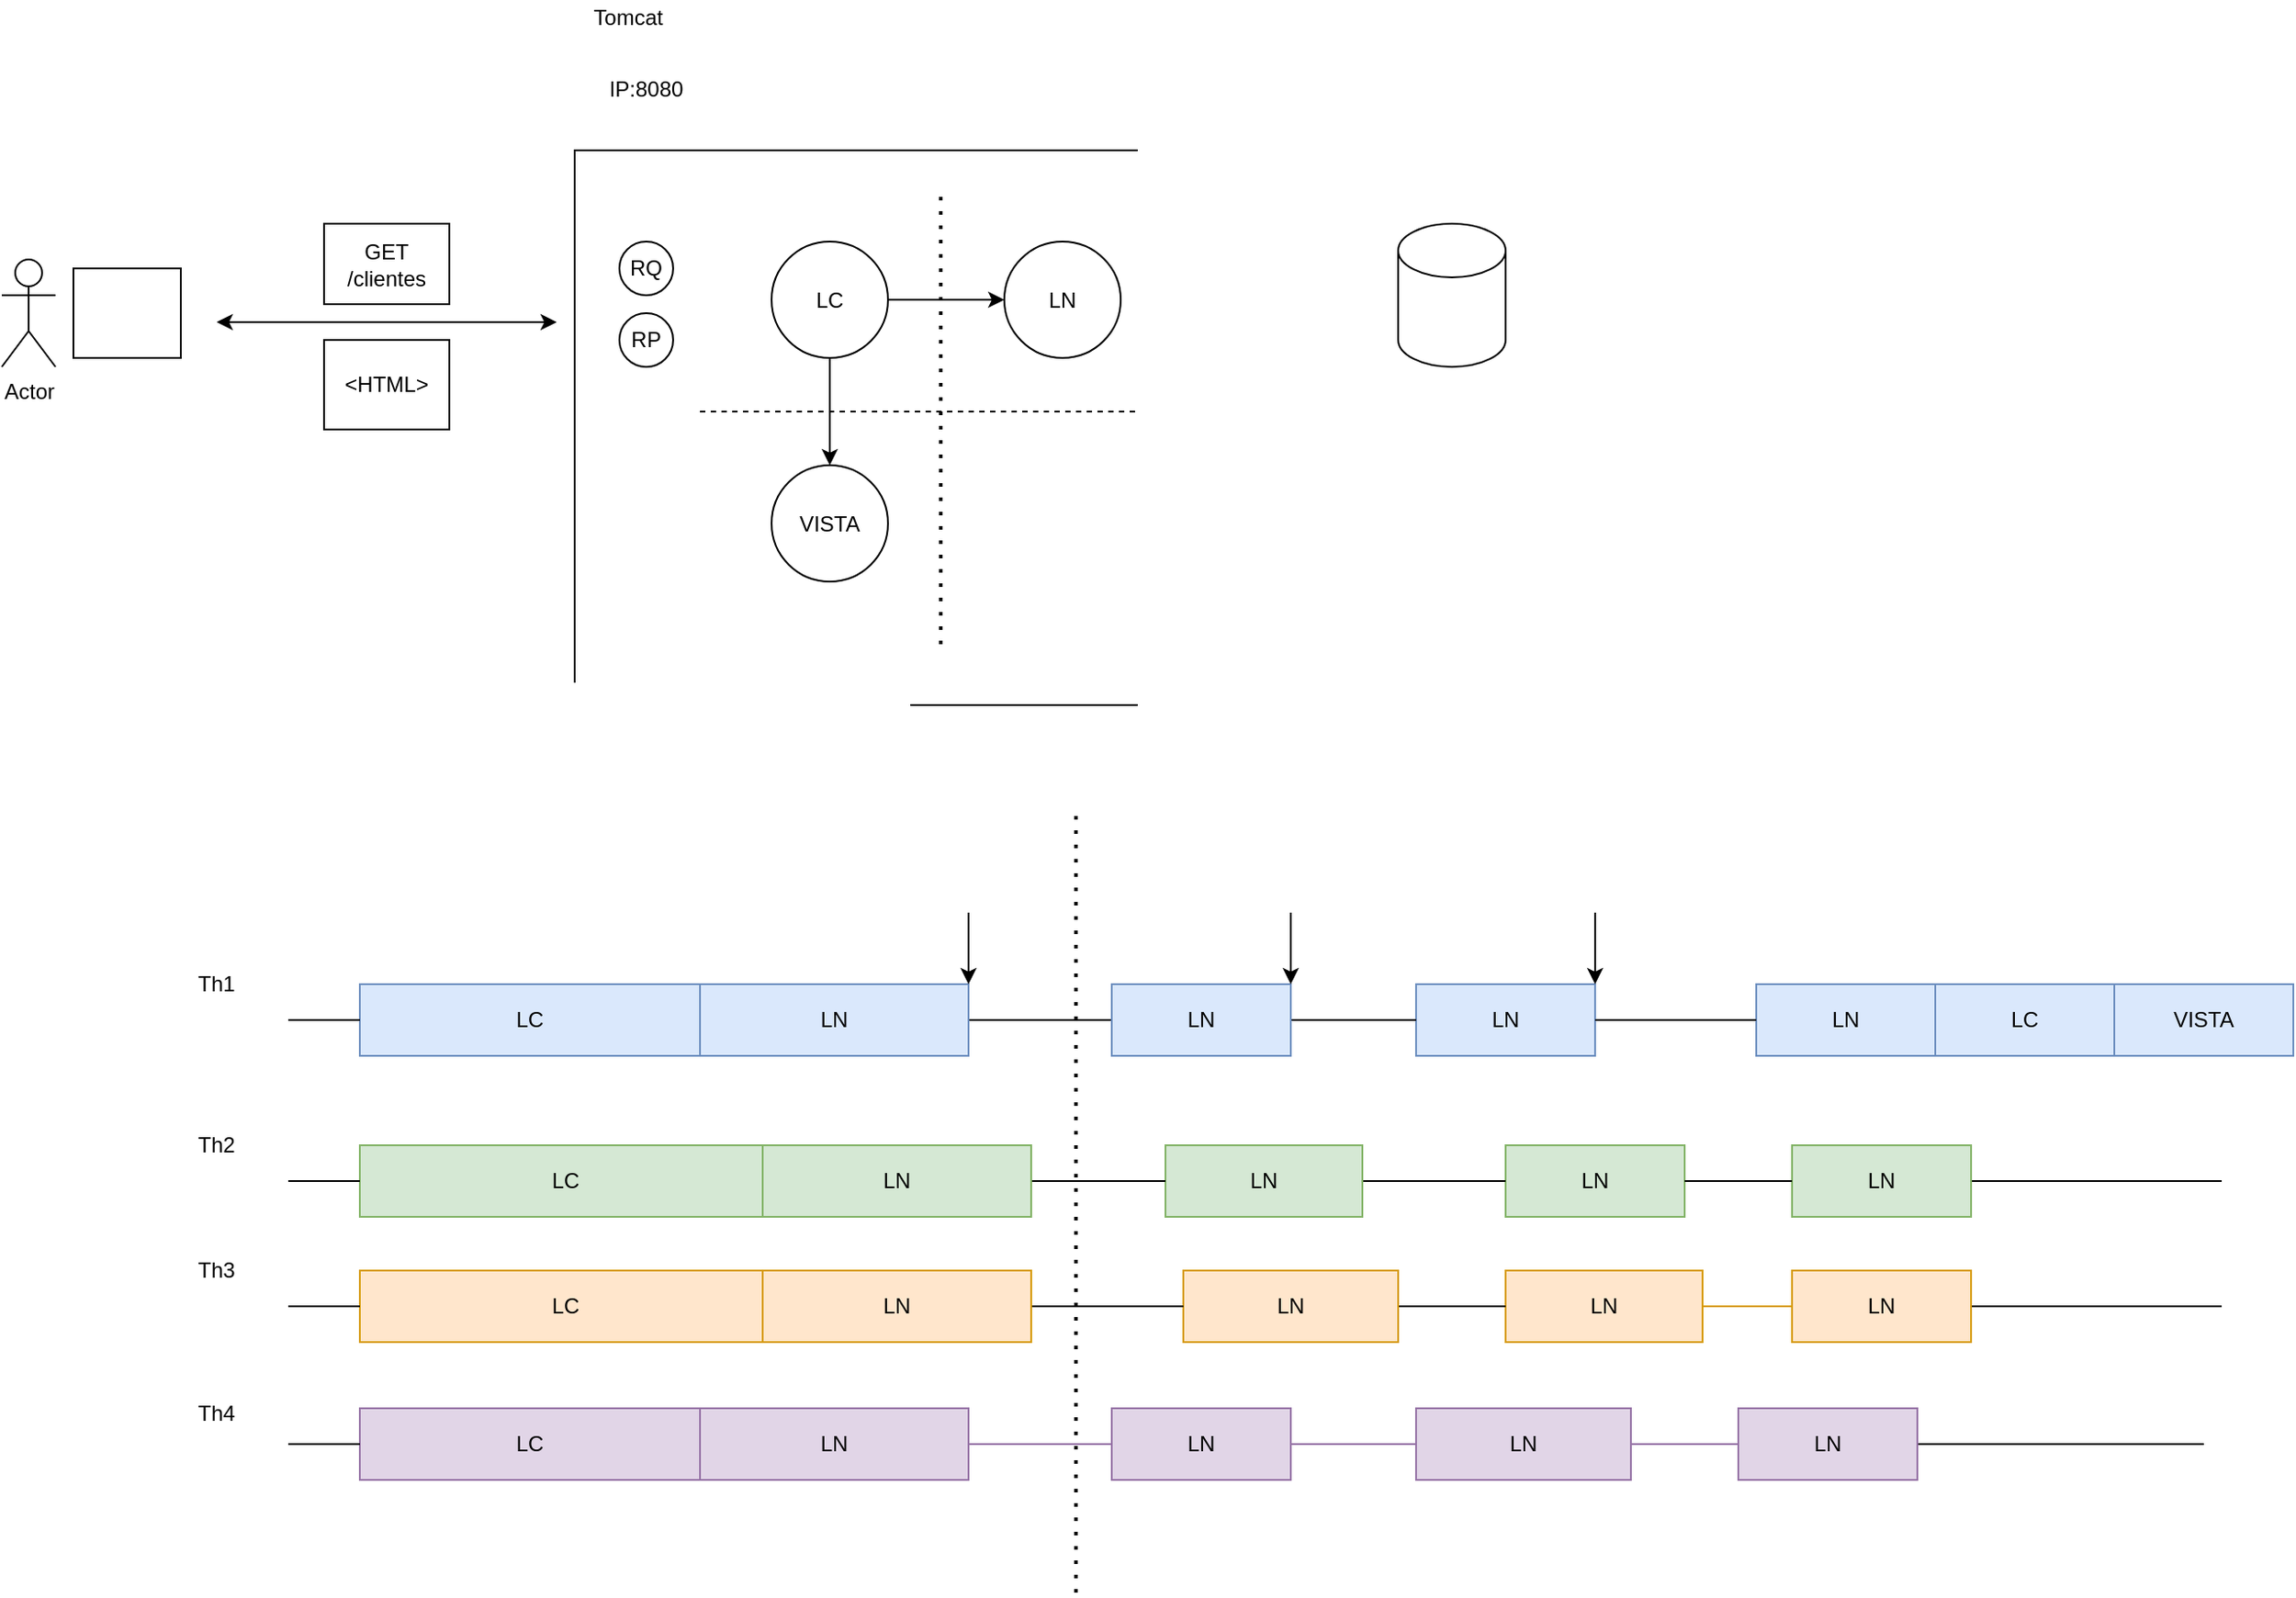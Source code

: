 <mxfile version="14.5.1" type="device" pages="3"><diagram id="G5EoYcF_jmiyh5G8ry5N" name="Página-1"><mxGraphModel dx="1024" dy="592" grid="1" gridSize="10" guides="1" tooltips="1" connect="1" arrows="1" fold="1" page="1" pageScale="1" pageWidth="1169" pageHeight="827" math="0" shadow="0"><root><mxCell id="0"/><mxCell id="1" parent="0"/><mxCell id="QBe7rQW6gYO9E5HTfxjY-1" value="" style="rounded=0;whiteSpace=wrap;html=1;fillColor=none;" vertex="1" parent="1"><mxGeometry x="330" y="104" width="410" height="310" as="geometry"/></mxCell><mxCell id="QBe7rQW6gYO9E5HTfxjY-2" value="" style="rounded=0;whiteSpace=wrap;html=1;fillColor=none;" vertex="1" parent="1"><mxGeometry x="50" y="170" width="60" height="50" as="geometry"/></mxCell><mxCell id="QBe7rQW6gYO9E5HTfxjY-3" style="edgeStyle=orthogonalEdgeStyle;rounded=0;orthogonalLoop=1;jettySize=auto;html=1;entryX=0;entryY=0.5;entryDx=0;entryDy=0;" edge="1" parent="1" source="QBe7rQW6gYO9E5HTfxjY-5" target="QBe7rQW6gYO9E5HTfxjY-14"><mxGeometry relative="1" as="geometry"/></mxCell><mxCell id="QBe7rQW6gYO9E5HTfxjY-4" style="edgeStyle=orthogonalEdgeStyle;rounded=0;orthogonalLoop=1;jettySize=auto;html=1;" edge="1" parent="1" source="QBe7rQW6gYO9E5HTfxjY-5" target="QBe7rQW6gYO9E5HTfxjY-15"><mxGeometry relative="1" as="geometry"/></mxCell><mxCell id="QBe7rQW6gYO9E5HTfxjY-5" value="LC" style="ellipse;whiteSpace=wrap;html=1;aspect=fixed;fillColor=none;" vertex="1" parent="1"><mxGeometry x="440" y="155" width="65" height="65" as="geometry"/></mxCell><mxCell id="QBe7rQW6gYO9E5HTfxjY-6" value="Tomcat" style="text;html=1;strokeColor=none;fillColor=none;align=center;verticalAlign=middle;whiteSpace=wrap;rounded=0;" vertex="1" parent="1"><mxGeometry x="340" y="20" width="40" height="20" as="geometry"/></mxCell><mxCell id="QBe7rQW6gYO9E5HTfxjY-7" value="IP:8080" style="text;html=1;strokeColor=none;fillColor=none;align=center;verticalAlign=middle;whiteSpace=wrap;rounded=0;" vertex="1" parent="1"><mxGeometry x="350" y="60" width="40" height="20" as="geometry"/></mxCell><mxCell id="QBe7rQW6gYO9E5HTfxjY-8" value="Actor" style="shape=umlActor;verticalLabelPosition=bottom;verticalAlign=top;html=1;outlineConnect=0;fillColor=none;" vertex="1" parent="1"><mxGeometry x="10" y="165" width="30" height="60" as="geometry"/></mxCell><mxCell id="QBe7rQW6gYO9E5HTfxjY-9" value="" style="endArrow=classic;startArrow=classic;html=1;" edge="1" parent="1"><mxGeometry width="50" height="50" relative="1" as="geometry"><mxPoint x="130" y="200" as="sourcePoint"/><mxPoint x="320" y="200" as="targetPoint"/></mxGeometry></mxCell><mxCell id="QBe7rQW6gYO9E5HTfxjY-10" value="GET /clientes" style="rounded=0;whiteSpace=wrap;html=1;fillColor=none;" vertex="1" parent="1"><mxGeometry x="190" y="145" width="70" height="45" as="geometry"/></mxCell><mxCell id="QBe7rQW6gYO9E5HTfxjY-11" value="&amp;lt;HTML&amp;gt;" style="rounded=0;whiteSpace=wrap;html=1;fillColor=none;" vertex="1" parent="1"><mxGeometry x="190" y="210" width="70" height="50" as="geometry"/></mxCell><mxCell id="QBe7rQW6gYO9E5HTfxjY-12" value="RQ" style="ellipse;whiteSpace=wrap;html=1;aspect=fixed;fillColor=none;" vertex="1" parent="1"><mxGeometry x="355" y="155" width="30" height="30" as="geometry"/></mxCell><mxCell id="QBe7rQW6gYO9E5HTfxjY-13" value="RP" style="ellipse;whiteSpace=wrap;html=1;aspect=fixed;fillColor=none;" vertex="1" parent="1"><mxGeometry x="355" y="195" width="30" height="30" as="geometry"/></mxCell><mxCell id="QBe7rQW6gYO9E5HTfxjY-14" value="LN" style="ellipse;whiteSpace=wrap;html=1;aspect=fixed;fillColor=none;" vertex="1" parent="1"><mxGeometry x="570" y="155" width="65" height="65" as="geometry"/></mxCell><mxCell id="QBe7rQW6gYO9E5HTfxjY-15" value="VISTA" style="ellipse;whiteSpace=wrap;html=1;aspect=fixed;fillColor=none;" vertex="1" parent="1"><mxGeometry x="440" y="280" width="65" height="65" as="geometry"/></mxCell><mxCell id="QBe7rQW6gYO9E5HTfxjY-16" value="" style="endArrow=none;dashed=1;html=1;" edge="1" parent="1"><mxGeometry width="50" height="50" relative="1" as="geometry"><mxPoint x="400" y="250" as="sourcePoint"/><mxPoint x="650" y="250" as="targetPoint"/></mxGeometry></mxCell><mxCell id="QBe7rQW6gYO9E5HTfxjY-17" value="" style="endArrow=none;dashed=1;html=1;dashPattern=1 3;strokeWidth=2;" edge="1" parent="1"><mxGeometry width="50" height="50" relative="1" as="geometry"><mxPoint x="534.5" y="380" as="sourcePoint"/><mxPoint x="534.5" y="130" as="targetPoint"/></mxGeometry></mxCell><mxCell id="QBe7rQW6gYO9E5HTfxjY-18" value="" style="shape=cylinder3;whiteSpace=wrap;html=1;boundedLbl=1;backgroundOutline=1;size=15;fillColor=none;" vertex="1" parent="1"><mxGeometry x="790" y="145" width="60" height="80" as="geometry"/></mxCell><mxCell id="QBe7rQW6gYO9E5HTfxjY-19" value="" style="endArrow=none;html=1;" edge="1" parent="1" source="QBe7rQW6gYO9E5HTfxjY-64"><mxGeometry width="50" height="50" relative="1" as="geometry"><mxPoint x="170" y="590" as="sourcePoint"/><mxPoint x="1250" y="590" as="targetPoint"/></mxGeometry></mxCell><mxCell id="QBe7rQW6gYO9E5HTfxjY-20" value="LC" style="rounded=0;whiteSpace=wrap;html=1;fillColor=#dae8fc;strokeColor=#6c8ebf;" vertex="1" parent="1"><mxGeometry x="210" y="570" width="190" height="40" as="geometry"/></mxCell><mxCell id="QBe7rQW6gYO9E5HTfxjY-21" value="" style="endArrow=none;html=1;" edge="1" parent="1" target="QBe7rQW6gYO9E5HTfxjY-20"><mxGeometry width="50" height="50" relative="1" as="geometry"><mxPoint x="170" y="590" as="sourcePoint"/><mxPoint x="980" y="590" as="targetPoint"/></mxGeometry></mxCell><mxCell id="QBe7rQW6gYO9E5HTfxjY-22" value="Th1" style="text;html=1;strokeColor=none;fillColor=none;align=center;verticalAlign=middle;whiteSpace=wrap;rounded=0;" vertex="1" parent="1"><mxGeometry x="110" y="560" width="40" height="20" as="geometry"/></mxCell><mxCell id="QBe7rQW6gYO9E5HTfxjY-23" value="LN&lt;span style=&quot;color: rgba(0 , 0 , 0 , 0) ; font-family: monospace ; font-size: 0px&quot;&gt;%3CmxGraphModel%3E%3Croot%3E%3CmxCell%20id%3D%220%22%2F%3E%3CmxCell%20id%3D%221%22%20parent%3D%220%22%2F%3E%3CmxCell%20id%3D%222%22%20value%3D%22LC%22%20style%3D%22ellipse%3BwhiteSpace%3Dwrap%3Bhtml%3D1%3Baspect%3Dfixed%3BfillColor%3Dnone%3B%22%20vertex%3D%221%22%20parent%3D%221%22%3E%3CmxGeometry%20x%3D%22440%22%20y%3D%22155%22%20width%3D%2265%22%20height%3D%2265%22%20as%3D%22geometry%22%2F%3E%3C%2FmxCell%3E%3C%2Froot%3E%3C%2FmxGraphModel%3E&lt;/span&gt;" style="rounded=0;whiteSpace=wrap;html=1;fillColor=#dae8fc;strokeColor=#6c8ebf;" vertex="1" parent="1"><mxGeometry x="800" y="570" width="100" height="40" as="geometry"/></mxCell><mxCell id="QBe7rQW6gYO9E5HTfxjY-24" value="" style="endArrow=none;html=1;" edge="1" parent="1" source="QBe7rQW6gYO9E5HTfxjY-20" target="QBe7rQW6gYO9E5HTfxjY-23"><mxGeometry width="50" height="50" relative="1" as="geometry"><mxPoint x="400" y="590" as="sourcePoint"/><mxPoint x="1120" y="590" as="targetPoint"/></mxGeometry></mxCell><mxCell id="QBe7rQW6gYO9E5HTfxjY-25" value="LN&lt;span style=&quot;color: rgba(0 , 0 , 0 , 0) ; font-family: monospace ; font-size: 0px&quot;&gt;%3CmxGraphModel%3E%3Croot%3E%3CmxCell%20id%3D%220%22%2F%3E%3CmxCell%20id%3D%221%22%20parent%3D%220%22%2F%3E%3CmxCell%20id%3D%222%22%20value%3D%22LC%22%20style%3D%22ellipse%3BwhiteSpace%3Dwrap%3Bhtml%3D1%3Baspect%3Dfixed%3BfillColor%3Dnone%3B%22%20vertex%3D%221%22%20parent%3D%221%22%3E%3CmxGeometry%20x%3D%22440%22%20y%3D%22155%22%20width%3D%2265%22%20height%3D%2265%22%20as%3D%22geometry%22%2F%3E%3C%2FmxCell%3E%3C%2Froot%3E%3C%2FmxGraphModel%3E&lt;/span&gt;" style="rounded=0;whiteSpace=wrap;html=1;fillColor=#dae8fc;strokeColor=#6c8ebf;" vertex="1" parent="1"><mxGeometry x="630" y="570" width="100" height="40" as="geometry"/></mxCell><mxCell id="QBe7rQW6gYO9E5HTfxjY-26" value="LN&lt;span style=&quot;color: rgba(0 , 0 , 0 , 0) ; font-family: monospace ; font-size: 0px&quot;&gt;%3CmxGraphModel%3E%3Croot%3E%3CmxCell%20id%3D%220%22%2F%3E%3CmxCell%20id%3D%221%22%20parent%3D%220%22%2F%3E%3CmxCell%20id%3D%222%22%20value%3D%22LC%22%20style%3D%22ellipse%3BwhiteSpace%3Dwrap%3Bhtml%3D1%3Baspect%3Dfixed%3BfillColor%3Dnone%3B%22%20vertex%3D%221%22%20parent%3D%221%22%3E%3CmxGeometry%20x%3D%22440%22%20y%3D%22155%22%20width%3D%2265%22%20height%3D%2265%22%20as%3D%22geometry%22%2F%3E%3C%2FmxCell%3E%3C%2Froot%3E%3C%2FmxGraphModel%3E&lt;/span&gt;" style="rounded=0;whiteSpace=wrap;html=1;fillColor=#dae8fc;strokeColor=#6c8ebf;" vertex="1" parent="1"><mxGeometry x="990" y="570" width="100" height="40" as="geometry"/></mxCell><mxCell id="QBe7rQW6gYO9E5HTfxjY-27" value="" style="endArrow=none;html=1;" edge="1" parent="1" source="QBe7rQW6gYO9E5HTfxjY-23" target="QBe7rQW6gYO9E5HTfxjY-26"><mxGeometry width="50" height="50" relative="1" as="geometry"><mxPoint x="900" y="590" as="sourcePoint"/><mxPoint x="1120" y="590" as="targetPoint"/></mxGeometry></mxCell><mxCell id="QBe7rQW6gYO9E5HTfxjY-28" value="LN" style="rounded=0;whiteSpace=wrap;html=1;fillColor=#dae8fc;strokeColor=#6c8ebf;" vertex="1" parent="1"><mxGeometry x="400" y="570" width="150" height="40" as="geometry"/></mxCell><mxCell id="QBe7rQW6gYO9E5HTfxjY-29" value="" style="endArrow=none;html=1;" edge="1" parent="1" source="QBe7rQW6gYO9E5HTfxjY-35"><mxGeometry width="50" height="50" relative="1" as="geometry"><mxPoint x="170" y="680" as="sourcePoint"/><mxPoint x="1250" y="680" as="targetPoint"/></mxGeometry></mxCell><mxCell id="QBe7rQW6gYO9E5HTfxjY-30" value="LC" style="rounded=0;whiteSpace=wrap;html=1;fillColor=#d5e8d4;strokeColor=#82b366;" vertex="1" parent="1"><mxGeometry x="210" y="660" width="230" height="40" as="geometry"/></mxCell><mxCell id="QBe7rQW6gYO9E5HTfxjY-31" value="" style="endArrow=none;html=1;" edge="1" parent="1" target="QBe7rQW6gYO9E5HTfxjY-30"><mxGeometry width="50" height="50" relative="1" as="geometry"><mxPoint x="170" y="680" as="sourcePoint"/><mxPoint x="980" y="680" as="targetPoint"/></mxGeometry></mxCell><mxCell id="QBe7rQW6gYO9E5HTfxjY-32" value="Th2" style="text;html=1;strokeColor=none;fillColor=none;align=center;verticalAlign=middle;whiteSpace=wrap;rounded=0;" vertex="1" parent="1"><mxGeometry x="110" y="650" width="40" height="20" as="geometry"/></mxCell><mxCell id="QBe7rQW6gYO9E5HTfxjY-33" value="LN&lt;span style=&quot;color: rgba(0 , 0 , 0 , 0) ; font-family: monospace ; font-size: 0px&quot;&gt;%3CmxGraphModel%3E%3Croot%3E%3CmxCell%20id%3D%220%22%2F%3E%3CmxCell%20id%3D%221%22%20parent%3D%220%22%2F%3E%3CmxCell%20id%3D%222%22%20value%3D%22LC%22%20style%3D%22ellipse%3BwhiteSpace%3Dwrap%3Bhtml%3D1%3Baspect%3Dfixed%3BfillColor%3Dnone%3B%22%20vertex%3D%221%22%20parent%3D%221%22%3E%3CmxGeometry%20x%3D%22440%22%20y%3D%22155%22%20width%3D%2265%22%20height%3D%2265%22%20as%3D%22geometry%22%2F%3E%3C%2FmxCell%3E%3C%2Froot%3E%3C%2FmxGraphModel%3E&lt;/span&gt;" style="rounded=0;whiteSpace=wrap;html=1;fillColor=#d5e8d4;strokeColor=#82b366;" vertex="1" parent="1"><mxGeometry x="850" y="660" width="100" height="40" as="geometry"/></mxCell><mxCell id="QBe7rQW6gYO9E5HTfxjY-34" value="" style="endArrow=none;html=1;" edge="1" parent="1" source="QBe7rQW6gYO9E5HTfxjY-37" target="QBe7rQW6gYO9E5HTfxjY-33"><mxGeometry width="50" height="50" relative="1" as="geometry"><mxPoint x="400" y="680" as="sourcePoint"/><mxPoint x="1120" y="680" as="targetPoint"/></mxGeometry></mxCell><mxCell id="QBe7rQW6gYO9E5HTfxjY-35" value="LN&lt;span style=&quot;color: rgba(0 , 0 , 0 , 0) ; font-family: monospace ; font-size: 0px&quot;&gt;%3CmxGraphModel%3E%3Croot%3E%3CmxCell%20id%3D%220%22%2F%3E%3CmxCell%20id%3D%221%22%20parent%3D%220%22%2F%3E%3CmxCell%20id%3D%222%22%20value%3D%22LC%22%20style%3D%22ellipse%3BwhiteSpace%3Dwrap%3Bhtml%3D1%3Baspect%3Dfixed%3BfillColor%3Dnone%3B%22%20vertex%3D%221%22%20parent%3D%221%22%3E%3CmxGeometry%20x%3D%22440%22%20y%3D%22155%22%20width%3D%2265%22%20height%3D%2265%22%20as%3D%22geometry%22%2F%3E%3C%2FmxCell%3E%3C%2Froot%3E%3C%2FmxGraphModel%3E&lt;/span&gt;" style="rounded=0;whiteSpace=wrap;html=1;fillColor=#d5e8d4;strokeColor=#82b366;" vertex="1" parent="1"><mxGeometry x="1010" y="660" width="100" height="40" as="geometry"/></mxCell><mxCell id="QBe7rQW6gYO9E5HTfxjY-36" value="" style="endArrow=none;html=1;" edge="1" parent="1" source="QBe7rQW6gYO9E5HTfxjY-33" target="QBe7rQW6gYO9E5HTfxjY-35"><mxGeometry width="50" height="50" relative="1" as="geometry"><mxPoint x="900" y="680" as="sourcePoint"/><mxPoint x="1120" y="680" as="targetPoint"/></mxGeometry></mxCell><mxCell id="QBe7rQW6gYO9E5HTfxjY-37" value="LN&lt;span style=&quot;color: rgba(0 , 0 , 0 , 0) ; font-family: monospace ; font-size: 0px&quot;&gt;%3CmxGraphModel%3E%3Croot%3E%3CmxCell%20id%3D%220%22%2F%3E%3CmxCell%20id%3D%221%22%20parent%3D%220%22%2F%3E%3CmxCell%20id%3D%222%22%20value%3D%22LC%22%20style%3D%22ellipse%3BwhiteSpace%3Dwrap%3Bhtml%3D1%3Baspect%3Dfixed%3BfillColor%3Dnone%3B%22%20vertex%3D%221%22%20parent%3D%221%22%3E%3CmxGeometry%20x%3D%22440%22%20y%3D%22155%22%20width%3D%2265%22%20height%3D%2265%22%20as%3D%22geometry%22%2F%3E%3C%2FmxCell%3E%3C%2Froot%3E%3C%2FmxGraphModel%3E&lt;/span&gt;" style="rounded=0;whiteSpace=wrap;html=1;fillColor=#d5e8d4;strokeColor=#82b366;" vertex="1" parent="1"><mxGeometry x="660" y="660" width="110" height="40" as="geometry"/></mxCell><mxCell id="QBe7rQW6gYO9E5HTfxjY-38" value="" style="endArrow=none;html=1;" edge="1" parent="1" source="QBe7rQW6gYO9E5HTfxjY-30" target="QBe7rQW6gYO9E5HTfxjY-37"><mxGeometry width="50" height="50" relative="1" as="geometry"><mxPoint x="400" y="680" as="sourcePoint"/><mxPoint x="800" y="680" as="targetPoint"/></mxGeometry></mxCell><mxCell id="QBe7rQW6gYO9E5HTfxjY-39" value="LN" style="rounded=0;whiteSpace=wrap;html=1;fillColor=#d5e8d4;strokeColor=#82b366;" vertex="1" parent="1"><mxGeometry x="435" y="660" width="150" height="40" as="geometry"/></mxCell><mxCell id="QBe7rQW6gYO9E5HTfxjY-40" value="" style="endArrow=none;html=1;" edge="1" parent="1" source="QBe7rQW6gYO9E5HTfxjY-46"><mxGeometry width="50" height="50" relative="1" as="geometry"><mxPoint x="170" y="750" as="sourcePoint"/><mxPoint x="1250" y="750" as="targetPoint"/></mxGeometry></mxCell><mxCell id="QBe7rQW6gYO9E5HTfxjY-41" value="LC" style="rounded=0;whiteSpace=wrap;html=1;fillColor=#ffe6cc;strokeColor=#d79b00;" vertex="1" parent="1"><mxGeometry x="210" y="730" width="230" height="40" as="geometry"/></mxCell><mxCell id="QBe7rQW6gYO9E5HTfxjY-42" value="" style="endArrow=none;html=1;" edge="1" parent="1" target="QBe7rQW6gYO9E5HTfxjY-41"><mxGeometry width="50" height="50" relative="1" as="geometry"><mxPoint x="170" y="750" as="sourcePoint"/><mxPoint x="980" y="750" as="targetPoint"/></mxGeometry></mxCell><mxCell id="QBe7rQW6gYO9E5HTfxjY-43" value="Th3" style="text;html=1;strokeColor=none;fillColor=none;align=center;verticalAlign=middle;whiteSpace=wrap;rounded=0;" vertex="1" parent="1"><mxGeometry x="110" y="720" width="40" height="20" as="geometry"/></mxCell><mxCell id="QBe7rQW6gYO9E5HTfxjY-44" value="LN&lt;span style=&quot;color: rgba(0 , 0 , 0 , 0) ; font-family: monospace ; font-size: 0px&quot;&gt;%3CmxGraphModel%3E%3Croot%3E%3CmxCell%20id%3D%220%22%2F%3E%3CmxCell%20id%3D%221%22%20parent%3D%220%22%2F%3E%3CmxCell%20id%3D%222%22%20value%3D%22LC%22%20style%3D%22ellipse%3BwhiteSpace%3Dwrap%3Bhtml%3D1%3Baspect%3Dfixed%3BfillColor%3Dnone%3B%22%20vertex%3D%221%22%20parent%3D%221%22%3E%3CmxGeometry%20x%3D%22440%22%20y%3D%22155%22%20width%3D%2265%22%20height%3D%2265%22%20as%3D%22geometry%22%2F%3E%3C%2FmxCell%3E%3C%2Froot%3E%3C%2FmxGraphModel%3E&lt;/span&gt;" style="rounded=0;whiteSpace=wrap;html=1;fillColor=#ffe6cc;strokeColor=#d79b00;" vertex="1" parent="1"><mxGeometry x="850" y="730" width="110" height="40" as="geometry"/></mxCell><mxCell id="QBe7rQW6gYO9E5HTfxjY-45" value="" style="endArrow=none;html=1;fillColor=#ffe6cc;" edge="1" parent="1" source="QBe7rQW6gYO9E5HTfxjY-48" target="QBe7rQW6gYO9E5HTfxjY-44"><mxGeometry width="50" height="50" relative="1" as="geometry"><mxPoint x="400" y="750" as="sourcePoint"/><mxPoint x="1120" y="750" as="targetPoint"/></mxGeometry></mxCell><mxCell id="QBe7rQW6gYO9E5HTfxjY-46" value="LN&lt;span style=&quot;color: rgba(0 , 0 , 0 , 0) ; font-family: monospace ; font-size: 0px&quot;&gt;%3CmxGraphModel%3E%3Croot%3E%3CmxCell%20id%3D%220%22%2F%3E%3CmxCell%20id%3D%221%22%20parent%3D%220%22%2F%3E%3CmxCell%20id%3D%222%22%20value%3D%22LC%22%20style%3D%22ellipse%3BwhiteSpace%3Dwrap%3Bhtml%3D1%3Baspect%3Dfixed%3BfillColor%3Dnone%3B%22%20vertex%3D%221%22%20parent%3D%221%22%3E%3CmxGeometry%20x%3D%22440%22%20y%3D%22155%22%20width%3D%2265%22%20height%3D%2265%22%20as%3D%22geometry%22%2F%3E%3C%2FmxCell%3E%3C%2Froot%3E%3C%2FmxGraphModel%3E&lt;/span&gt;" style="rounded=0;whiteSpace=wrap;html=1;fillColor=#ffe6cc;strokeColor=#d79b00;" vertex="1" parent="1"><mxGeometry x="1010" y="730" width="100" height="40" as="geometry"/></mxCell><mxCell id="QBe7rQW6gYO9E5HTfxjY-47" value="" style="endArrow=none;html=1;fillColor=#ffe6cc;strokeColor=#d79b00;" edge="1" parent="1" source="QBe7rQW6gYO9E5HTfxjY-44" target="QBe7rQW6gYO9E5HTfxjY-46"><mxGeometry width="50" height="50" relative="1" as="geometry"><mxPoint x="900" y="750" as="sourcePoint"/><mxPoint x="1120" y="750" as="targetPoint"/></mxGeometry></mxCell><mxCell id="QBe7rQW6gYO9E5HTfxjY-48" value="LN&lt;span style=&quot;color: rgba(0 , 0 , 0 , 0) ; font-family: monospace ; font-size: 0px&quot;&gt;%3CmxGraphModel%3E%3Croot%3E%3CmxCell%20id%3D%220%22%2F%3E%3CmxCell%20id%3D%221%22%20parent%3D%220%22%2F%3E%3CmxCell%20id%3D%222%22%20value%3D%22LC%22%20style%3D%22ellipse%3BwhiteSpace%3Dwrap%3Bhtml%3D1%3Baspect%3Dfixed%3BfillColor%3Dnone%3B%22%20vertex%3D%221%22%20parent%3D%221%22%3E%3CmxGeometry%20x%3D%22440%22%20y%3D%22155%22%20width%3D%2265%22%20height%3D%2265%22%20as%3D%22geometry%22%2F%3E%3C%2FmxCell%3E%3C%2Froot%3E%3C%2FmxGraphModel%3E&lt;/span&gt;" style="rounded=0;whiteSpace=wrap;html=1;fillColor=#ffe6cc;strokeColor=#d79b00;" vertex="1" parent="1"><mxGeometry x="670" y="730" width="120" height="40" as="geometry"/></mxCell><mxCell id="QBe7rQW6gYO9E5HTfxjY-49" value="" style="endArrow=none;html=1;fillColor=#ffe6cc;" edge="1" parent="1" source="QBe7rQW6gYO9E5HTfxjY-41" target="QBe7rQW6gYO9E5HTfxjY-48"><mxGeometry width="50" height="50" relative="1" as="geometry"><mxPoint x="400" y="750" as="sourcePoint"/><mxPoint x="800" y="750" as="targetPoint"/></mxGeometry></mxCell><mxCell id="QBe7rQW6gYO9E5HTfxjY-50" value="LN" style="rounded=0;whiteSpace=wrap;html=1;fillColor=#ffe6cc;strokeColor=#d79b00;" vertex="1" parent="1"><mxGeometry x="435" y="730" width="150" height="40" as="geometry"/></mxCell><mxCell id="QBe7rQW6gYO9E5HTfxjY-51" value="" style="endArrow=none;html=1;" edge="1" parent="1" source="QBe7rQW6gYO9E5HTfxjY-57"><mxGeometry width="50" height="50" relative="1" as="geometry"><mxPoint x="170" y="827" as="sourcePoint"/><mxPoint x="1240" y="827" as="targetPoint"/></mxGeometry></mxCell><mxCell id="QBe7rQW6gYO9E5HTfxjY-52" value="LC" style="rounded=0;whiteSpace=wrap;html=1;fillColor=#e1d5e7;strokeColor=#9673a6;" vertex="1" parent="1"><mxGeometry x="210" y="807" width="190" height="40" as="geometry"/></mxCell><mxCell id="QBe7rQW6gYO9E5HTfxjY-53" value="" style="endArrow=none;html=1;" edge="1" parent="1" target="QBe7rQW6gYO9E5HTfxjY-52"><mxGeometry width="50" height="50" relative="1" as="geometry"><mxPoint x="170" y="827" as="sourcePoint"/><mxPoint x="980" y="827" as="targetPoint"/></mxGeometry></mxCell><mxCell id="QBe7rQW6gYO9E5HTfxjY-54" value="LN&lt;span style=&quot;color: rgba(0 , 0 , 0 , 0) ; font-family: monospace ; font-size: 0px&quot;&gt;%3CmxGraphModel%3E%3Croot%3E%3CmxCell%20id%3D%220%22%2F%3E%3CmxCell%20id%3D%221%22%20parent%3D%220%22%2F%3E%3CmxCell%20id%3D%222%22%20value%3D%22LC%22%20style%3D%22ellipse%3BwhiteSpace%3Dwrap%3Bhtml%3D1%3Baspect%3Dfixed%3BfillColor%3Dnone%3B%22%20vertex%3D%221%22%20parent%3D%221%22%3E%3CmxGeometry%20x%3D%22440%22%20y%3D%22155%22%20width%3D%2265%22%20height%3D%2265%22%20as%3D%22geometry%22%2F%3E%3C%2FmxCell%3E%3C%2Froot%3E%3C%2FmxGraphModel%3E&lt;/span&gt;" style="rounded=0;whiteSpace=wrap;html=1;fillColor=#e1d5e7;strokeColor=#9673a6;" vertex="1" parent="1"><mxGeometry x="800" y="807" width="120" height="40" as="geometry"/></mxCell><mxCell id="QBe7rQW6gYO9E5HTfxjY-55" value="" style="endArrow=none;html=1;fillColor=#e1d5e7;strokeColor=#9673a6;" edge="1" parent="1" source="QBe7rQW6gYO9E5HTfxjY-52" target="QBe7rQW6gYO9E5HTfxjY-54"><mxGeometry width="50" height="50" relative="1" as="geometry"><mxPoint x="400" y="827" as="sourcePoint"/><mxPoint x="1120" y="827" as="targetPoint"/></mxGeometry></mxCell><mxCell id="QBe7rQW6gYO9E5HTfxjY-56" value="LN&lt;span style=&quot;color: rgba(0 , 0 , 0 , 0) ; font-family: monospace ; font-size: 0px&quot;&gt;%3CmxGraphModel%3E%3Croot%3E%3CmxCell%20id%3D%220%22%2F%3E%3CmxCell%20id%3D%221%22%20parent%3D%220%22%2F%3E%3CmxCell%20id%3D%222%22%20value%3D%22LC%22%20style%3D%22ellipse%3BwhiteSpace%3Dwrap%3Bhtml%3D1%3Baspect%3Dfixed%3BfillColor%3Dnone%3B%22%20vertex%3D%221%22%20parent%3D%221%22%3E%3CmxGeometry%20x%3D%22440%22%20y%3D%22155%22%20width%3D%2265%22%20height%3D%2265%22%20as%3D%22geometry%22%2F%3E%3C%2FmxCell%3E%3C%2Froot%3E%3C%2FmxGraphModel%3E&lt;/span&gt;" style="rounded=0;whiteSpace=wrap;html=1;fillColor=#e1d5e7;strokeColor=#9673a6;" vertex="1" parent="1"><mxGeometry x="630" y="807" width="100" height="40" as="geometry"/></mxCell><mxCell id="QBe7rQW6gYO9E5HTfxjY-57" value="LN&lt;span style=&quot;color: rgba(0 , 0 , 0 , 0) ; font-family: monospace ; font-size: 0px&quot;&gt;%3CmxGraphModel%3E%3Croot%3E%3CmxCell%20id%3D%220%22%2F%3E%3CmxCell%20id%3D%221%22%20parent%3D%220%22%2F%3E%3CmxCell%20id%3D%222%22%20value%3D%22LC%22%20style%3D%22ellipse%3BwhiteSpace%3Dwrap%3Bhtml%3D1%3Baspect%3Dfixed%3BfillColor%3Dnone%3B%22%20vertex%3D%221%22%20parent%3D%221%22%3E%3CmxGeometry%20x%3D%22440%22%20y%3D%22155%22%20width%3D%2265%22%20height%3D%2265%22%20as%3D%22geometry%22%2F%3E%3C%2FmxCell%3E%3C%2Froot%3E%3C%2FmxGraphModel%3E&lt;/span&gt;" style="rounded=0;whiteSpace=wrap;html=1;fillColor=#e1d5e7;strokeColor=#9673a6;" vertex="1" parent="1"><mxGeometry x="980" y="807" width="100" height="40" as="geometry"/></mxCell><mxCell id="QBe7rQW6gYO9E5HTfxjY-58" value="" style="endArrow=none;html=1;fillColor=#e1d5e7;strokeColor=#9673a6;" edge="1" parent="1" source="QBe7rQW6gYO9E5HTfxjY-54" target="QBe7rQW6gYO9E5HTfxjY-57"><mxGeometry width="50" height="50" relative="1" as="geometry"><mxPoint x="900" y="827" as="sourcePoint"/><mxPoint x="1120" y="827" as="targetPoint"/></mxGeometry></mxCell><mxCell id="QBe7rQW6gYO9E5HTfxjY-59" value="LN" style="rounded=0;whiteSpace=wrap;html=1;fillColor=#e1d5e7;strokeColor=#9673a6;" vertex="1" parent="1"><mxGeometry x="400" y="807" width="150" height="40" as="geometry"/></mxCell><mxCell id="QBe7rQW6gYO9E5HTfxjY-60" value="Th4" style="text;html=1;strokeColor=none;fillColor=none;align=center;verticalAlign=middle;whiteSpace=wrap;rounded=0;" vertex="1" parent="1"><mxGeometry x="110" y="800" width="40" height="20" as="geometry"/></mxCell><mxCell id="QBe7rQW6gYO9E5HTfxjY-61" value="" style="endArrow=classic;html=1;entryX=1;entryY=0;entryDx=0;entryDy=0;" edge="1" parent="1" target="QBe7rQW6gYO9E5HTfxjY-28"><mxGeometry width="50" height="50" relative="1" as="geometry"><mxPoint x="550" y="530" as="sourcePoint"/><mxPoint x="530" y="460" as="targetPoint"/></mxGeometry></mxCell><mxCell id="QBe7rQW6gYO9E5HTfxjY-62" value="" style="endArrow=classic;html=1;entryX=1;entryY=0;entryDx=0;entryDy=0;" edge="1" parent="1" target="QBe7rQW6gYO9E5HTfxjY-25"><mxGeometry width="50" height="50" relative="1" as="geometry"><mxPoint x="730" y="530" as="sourcePoint"/><mxPoint x="720" y="490" as="targetPoint"/></mxGeometry></mxCell><mxCell id="QBe7rQW6gYO9E5HTfxjY-63" value="" style="endArrow=classic;html=1;entryX=1;entryY=0;entryDx=0;entryDy=0;" edge="1" parent="1" target="QBe7rQW6gYO9E5HTfxjY-23"><mxGeometry width="50" height="50" relative="1" as="geometry"><mxPoint x="900" y="530" as="sourcePoint"/><mxPoint x="910" y="500" as="targetPoint"/></mxGeometry></mxCell><mxCell id="QBe7rQW6gYO9E5HTfxjY-64" value="LC" style="rounded=0;whiteSpace=wrap;html=1;fillColor=#dae8fc;strokeColor=#6c8ebf;" vertex="1" parent="1"><mxGeometry x="1090" y="570" width="100" height="40" as="geometry"/></mxCell><mxCell id="QBe7rQW6gYO9E5HTfxjY-65" value="" style="endArrow=none;html=1;" edge="1" parent="1" source="QBe7rQW6gYO9E5HTfxjY-26" target="QBe7rQW6gYO9E5HTfxjY-64"><mxGeometry width="50" height="50" relative="1" as="geometry"><mxPoint x="1090" y="590" as="sourcePoint"/><mxPoint x="1250" y="590" as="targetPoint"/></mxGeometry></mxCell><mxCell id="QBe7rQW6gYO9E5HTfxjY-66" value="VISTA" style="rounded=0;whiteSpace=wrap;html=1;fillColor=#dae8fc;strokeColor=#6c8ebf;" vertex="1" parent="1"><mxGeometry x="1190" y="570" width="100" height="40" as="geometry"/></mxCell><mxCell id="QBe7rQW6gYO9E5HTfxjY-67" value="" style="endArrow=none;dashed=1;html=1;dashPattern=1 3;strokeWidth=2;" edge="1" parent="1"><mxGeometry width="50" height="50" relative="1" as="geometry"><mxPoint x="610" y="910" as="sourcePoint"/><mxPoint x="610" y="470" as="targetPoint"/></mxGeometry></mxCell></root></mxGraphModel></diagram><diagram id="73R6hfxRa3JjAjCszTpv" name="Página-2"><mxGraphModel dx="1024" dy="592" grid="1" gridSize="10" guides="1" tooltips="1" connect="1" arrows="1" fold="1" page="1" pageScale="1" pageWidth="1169" pageHeight="827" math="0" shadow="0"><root><mxCell id="85WmOfskNVcrMXWarHvY-0"/><mxCell id="85WmOfskNVcrMXWarHvY-1" parent="85WmOfskNVcrMXWarHvY-0"/><mxCell id="85WmOfskNVcrMXWarHvY-2" value="" style="endArrow=none;html=1;" edge="1" parent="85WmOfskNVcrMXWarHvY-1" target="85WmOfskNVcrMXWarHvY-35"><mxGeometry width="50" height="50" relative="1" as="geometry"><mxPoint x="130" y="590" as="sourcePoint"/><mxPoint x="1020" y="590" as="targetPoint"/></mxGeometry></mxCell><mxCell id="85WmOfskNVcrMXWarHvY-3" value="" style="endArrow=none;html=1;" edge="1" parent="85WmOfskNVcrMXWarHvY-1" target="85WmOfskNVcrMXWarHvY-46"><mxGeometry width="50" height="50" relative="1" as="geometry"><mxPoint x="240" y="770" as="sourcePoint"/><mxPoint x="1130" y="770" as="targetPoint"/><Array as="points"><mxPoint x="700" y="770"/></Array></mxGeometry></mxCell><mxCell id="85WmOfskNVcrMXWarHvY-4" value="" style="endArrow=none;html=1;" edge="1" parent="85WmOfskNVcrMXWarHvY-1" target="85WmOfskNVcrMXWarHvY-41"><mxGeometry width="50" height="50" relative="1" as="geometry"><mxPoint x="130" y="680" as="sourcePoint"/><mxPoint x="1020" y="680" as="targetPoint"/><Array as="points"><mxPoint x="590" y="680"/></Array></mxGeometry></mxCell><mxCell id="85WmOfskNVcrMXWarHvY-5" value="" style="rounded=0;whiteSpace=wrap;html=1;fillColor=none;" vertex="1" parent="85WmOfskNVcrMXWarHvY-1"><mxGeometry x="340" y="90" width="650" height="370" as="geometry"/></mxCell><mxCell id="85WmOfskNVcrMXWarHvY-6" value="" style="rounded=0;whiteSpace=wrap;html=1;fillColor=none;" vertex="1" parent="85WmOfskNVcrMXWarHvY-1"><mxGeometry x="50" y="170" width="60" height="50" as="geometry"/></mxCell><mxCell id="85WmOfskNVcrMXWarHvY-7" style="edgeStyle=orthogonalEdgeStyle;rounded=0;orthogonalLoop=1;jettySize=auto;html=1;entryX=0;entryY=0.5;entryDx=0;entryDy=0;" edge="1" parent="85WmOfskNVcrMXWarHvY-1" source="85WmOfskNVcrMXWarHvY-9" target="85WmOfskNVcrMXWarHvY-18"><mxGeometry relative="1" as="geometry"/></mxCell><mxCell id="85WmOfskNVcrMXWarHvY-8" style="edgeStyle=orthogonalEdgeStyle;rounded=0;orthogonalLoop=1;jettySize=auto;html=1;" edge="1" parent="85WmOfskNVcrMXWarHvY-1" source="85WmOfskNVcrMXWarHvY-9" target="85WmOfskNVcrMXWarHvY-19"><mxGeometry relative="1" as="geometry"/></mxCell><mxCell id="85WmOfskNVcrMXWarHvY-9" value="LC" style="ellipse;whiteSpace=wrap;html=1;aspect=fixed;fillColor=none;" vertex="1" parent="85WmOfskNVcrMXWarHvY-1"><mxGeometry x="760" y="170" width="65" height="65" as="geometry"/></mxCell><mxCell id="85WmOfskNVcrMXWarHvY-10" value="Tomcat" style="text;html=1;strokeColor=none;fillColor=none;align=center;verticalAlign=middle;whiteSpace=wrap;rounded=0;" vertex="1" parent="85WmOfskNVcrMXWarHvY-1"><mxGeometry x="340" y="20" width="40" height="20" as="geometry"/></mxCell><mxCell id="85WmOfskNVcrMXWarHvY-11" value="IP:8080" style="text;html=1;strokeColor=none;fillColor=none;align=center;verticalAlign=middle;whiteSpace=wrap;rounded=0;" vertex="1" parent="85WmOfskNVcrMXWarHvY-1"><mxGeometry x="350" y="60" width="40" height="20" as="geometry"/></mxCell><mxCell id="85WmOfskNVcrMXWarHvY-12" value="Actor" style="shape=umlActor;verticalLabelPosition=bottom;verticalAlign=top;html=1;outlineConnect=0;fillColor=none;" vertex="1" parent="85WmOfskNVcrMXWarHvY-1"><mxGeometry x="10" y="165" width="30" height="60" as="geometry"/></mxCell><mxCell id="85WmOfskNVcrMXWarHvY-13" value="" style="endArrow=classic;startArrow=classic;html=1;" edge="1" parent="85WmOfskNVcrMXWarHvY-1"><mxGeometry width="50" height="50" relative="1" as="geometry"><mxPoint x="130" y="200" as="sourcePoint"/><mxPoint x="320" y="200" as="targetPoint"/></mxGeometry></mxCell><mxCell id="85WmOfskNVcrMXWarHvY-14" value="GET /clientes" style="rounded=0;whiteSpace=wrap;html=1;fillColor=none;" vertex="1" parent="85WmOfskNVcrMXWarHvY-1"><mxGeometry x="190" y="145" width="70" height="45" as="geometry"/></mxCell><mxCell id="85WmOfskNVcrMXWarHvY-15" value="&amp;lt;HTML&amp;gt;" style="rounded=0;whiteSpace=wrap;html=1;fillColor=none;" vertex="1" parent="85WmOfskNVcrMXWarHvY-1"><mxGeometry x="190" y="210" width="70" height="50" as="geometry"/></mxCell><mxCell id="85WmOfskNVcrMXWarHvY-16" value="RQ" style="ellipse;whiteSpace=wrap;html=1;aspect=fixed;fillColor=none;" vertex="1" parent="85WmOfskNVcrMXWarHvY-1"><mxGeometry x="355" y="155" width="30" height="30" as="geometry"/></mxCell><mxCell id="85WmOfskNVcrMXWarHvY-17" value="RP" style="ellipse;whiteSpace=wrap;html=1;aspect=fixed;fillColor=none;" vertex="1" parent="85WmOfskNVcrMXWarHvY-1"><mxGeometry x="355" y="195" width="30" height="30" as="geometry"/></mxCell><mxCell id="85WmOfskNVcrMXWarHvY-18" value="LN" style="ellipse;whiteSpace=wrap;html=1;aspect=fixed;fillColor=none;" vertex="1" parent="85WmOfskNVcrMXWarHvY-1"><mxGeometry x="890" y="170" width="65" height="65" as="geometry"/></mxCell><mxCell id="85WmOfskNVcrMXWarHvY-19" value="VISTA" style="ellipse;whiteSpace=wrap;html=1;aspect=fixed;fillColor=none;" vertex="1" parent="85WmOfskNVcrMXWarHvY-1"><mxGeometry x="760" y="295" width="65" height="65" as="geometry"/></mxCell><mxCell id="85WmOfskNVcrMXWarHvY-20" value="" style="endArrow=none;dashed=1;html=1;" edge="1" parent="85WmOfskNVcrMXWarHvY-1"><mxGeometry width="50" height="50" relative="1" as="geometry"><mxPoint x="720" y="265" as="sourcePoint"/><mxPoint x="970" y="265" as="targetPoint"/></mxGeometry></mxCell><mxCell id="85WmOfskNVcrMXWarHvY-21" value="" style="endArrow=none;dashed=1;html=1;dashPattern=1 3;strokeWidth=2;" edge="1" parent="85WmOfskNVcrMXWarHvY-1"><mxGeometry width="50" height="50" relative="1" as="geometry"><mxPoint x="854.5" y="395" as="sourcePoint"/><mxPoint x="854.5" y="145" as="targetPoint"/></mxGeometry></mxCell><mxCell id="85WmOfskNVcrMXWarHvY-22" value="" style="shape=cylinder3;whiteSpace=wrap;html=1;boundedLbl=1;backgroundOutline=1;size=15;fillColor=none;" vertex="1" parent="85WmOfskNVcrMXWarHvY-1"><mxGeometry x="1040" y="190" width="60" height="80" as="geometry"/></mxCell><mxCell id="85WmOfskNVcrMXWarHvY-23" value="" style="rounded=0;whiteSpace=wrap;html=1;fillColor=#ffffff;" vertex="1" parent="85WmOfskNVcrMXWarHvY-1"><mxGeometry x="360" y="280" width="195" height="30" as="geometry"/></mxCell><mxCell id="85WmOfskNVcrMXWarHvY-24" value="Cola de peticiones" style="text;html=1;strokeColor=none;fillColor=none;align=center;verticalAlign=middle;whiteSpace=wrap;rounded=0;" vertex="1" parent="85WmOfskNVcrMXWarHvY-1"><mxGeometry x="350" y="249" width="140" height="20" as="geometry"/></mxCell><mxCell id="85WmOfskNVcrMXWarHvY-25" value="RQ" style="ellipse;whiteSpace=wrap;html=1;aspect=fixed;fillColor=none;" vertex="1" parent="85WmOfskNVcrMXWarHvY-1"><mxGeometry x="520" y="280" width="30" height="30" as="geometry"/></mxCell><mxCell id="85WmOfskNVcrMXWarHvY-26" value="RQ" style="ellipse;whiteSpace=wrap;html=1;aspect=fixed;fillColor=none;" vertex="1" parent="85WmOfskNVcrMXWarHvY-1"><mxGeometry x="480" y="280" width="30" height="30" as="geometry"/></mxCell><mxCell id="85WmOfskNVcrMXWarHvY-27" value="RQ" style="ellipse;whiteSpace=wrap;html=1;aspect=fixed;fillColor=none;" vertex="1" parent="85WmOfskNVcrMXWarHvY-1"><mxGeometry x="437.5" y="280" width="30" height="30" as="geometry"/></mxCell><mxCell id="85WmOfskNVcrMXWarHvY-28" value="RQ" style="ellipse;whiteSpace=wrap;html=1;aspect=fixed;fillColor=none;" vertex="1" parent="85WmOfskNVcrMXWarHvY-1"><mxGeometry x="390" y="280" width="30" height="30" as="geometry"/></mxCell><mxCell id="85WmOfskNVcrMXWarHvY-30" value="" style="endArrow=none;html=1;" edge="1" parent="85WmOfskNVcrMXWarHvY-1" source="85WmOfskNVcrMXWarHvY-35"><mxGeometry width="50" height="50" relative="1" as="geometry"><mxPoint x="130" y="590" as="sourcePoint"/><mxPoint x="1020" y="590" as="targetPoint"/></mxGeometry></mxCell><mxCell id="85WmOfskNVcrMXWarHvY-31" value="LC" style="rounded=0;whiteSpace=wrap;html=1;fillColor=#d5e8d4;strokeColor=#82b366;" vertex="1" parent="85WmOfskNVcrMXWarHvY-1"><mxGeometry x="200" y="570" width="120" height="40" as="geometry"/></mxCell><mxCell id="85WmOfskNVcrMXWarHvY-32" value="LN" style="rounded=0;whiteSpace=wrap;html=1;fillColor=#dae8fc;strokeColor=#6c8ebf;" vertex="1" parent="85WmOfskNVcrMXWarHvY-1"><mxGeometry x="420" y="570" width="115" height="40" as="geometry"/></mxCell><mxCell id="85WmOfskNVcrMXWarHvY-33" value="SQL" style="text;html=1;strokeColor=none;fillColor=none;align=center;verticalAlign=middle;whiteSpace=wrap;rounded=0;" vertex="1" parent="85WmOfskNVcrMXWarHvY-1"><mxGeometry x="300" y="540" width="40" height="20" as="geometry"/></mxCell><mxCell id="85WmOfskNVcrMXWarHvY-34" value="LN" style="rounded=0;whiteSpace=wrap;html=1;fillColor=#ffe6cc;strokeColor=#d79b00;" vertex="1" parent="85WmOfskNVcrMXWarHvY-1"><mxGeometry x="620" y="570" width="115" height="40" as="geometry"/></mxCell><mxCell id="85WmOfskNVcrMXWarHvY-35" value="LN" style="rounded=0;whiteSpace=wrap;html=1;fillColor=#e1d5e7;strokeColor=#9673a6;" vertex="1" parent="85WmOfskNVcrMXWarHvY-1"><mxGeometry x="840" y="570" width="160" height="40" as="geometry"/></mxCell><mxCell id="85WmOfskNVcrMXWarHvY-36" value="" style="endArrow=none;html=1;" edge="1" parent="85WmOfskNVcrMXWarHvY-1" source="85WmOfskNVcrMXWarHvY-41"><mxGeometry width="50" height="50" relative="1" as="geometry"><mxPoint x="130" y="680" as="sourcePoint"/><mxPoint x="1020" y="680" as="targetPoint"/></mxGeometry></mxCell><mxCell id="85WmOfskNVcrMXWarHvY-37" value="LC" style="rounded=0;whiteSpace=wrap;html=1;fillColor=#d5e8d4;strokeColor=#82b366;" vertex="1" parent="85WmOfskNVcrMXWarHvY-1"><mxGeometry x="320" y="660" width="110" height="40" as="geometry"/></mxCell><mxCell id="85WmOfskNVcrMXWarHvY-38" value="LN" style="rounded=0;whiteSpace=wrap;html=1;fillColor=#dae8fc;strokeColor=#6c8ebf;" vertex="1" parent="85WmOfskNVcrMXWarHvY-1"><mxGeometry x="545" y="660" width="145" height="40" as="geometry"/></mxCell><mxCell id="85WmOfskNVcrMXWarHvY-39" value="SQL" style="text;html=1;strokeColor=none;fillColor=none;align=center;verticalAlign=middle;whiteSpace=wrap;rounded=0;" vertex="1" parent="85WmOfskNVcrMXWarHvY-1"><mxGeometry x="410" y="630" width="40" height="20" as="geometry"/></mxCell><mxCell id="85WmOfskNVcrMXWarHvY-40" value="LN" style="rounded=0;whiteSpace=wrap;html=1;fillColor=#dae8fc;strokeColor=#6c8ebf;" vertex="1" parent="85WmOfskNVcrMXWarHvY-1"><mxGeometry x="740" y="660" width="115" height="40" as="geometry"/></mxCell><mxCell id="85WmOfskNVcrMXWarHvY-41" value="LN" style="rounded=0;whiteSpace=wrap;html=1;fillColor=#e1d5e7;strokeColor=#9673a6;" vertex="1" parent="85WmOfskNVcrMXWarHvY-1"><mxGeometry x="1000" y="660" width="115" height="40" as="geometry"/></mxCell><mxCell id="85WmOfskNVcrMXWarHvY-42" value="" style="endArrow=none;html=1;" edge="1" parent="85WmOfskNVcrMXWarHvY-1" source="85WmOfskNVcrMXWarHvY-46"><mxGeometry width="50" height="50" relative="1" as="geometry"><mxPoint x="240" y="770" as="sourcePoint"/><mxPoint x="1130" y="770" as="targetPoint"/></mxGeometry></mxCell><mxCell id="85WmOfskNVcrMXWarHvY-43" value="LC" style="rounded=0;whiteSpace=wrap;html=1;fillColor=#d5e8d4;strokeColor=#82b366;" vertex="1" parent="85WmOfskNVcrMXWarHvY-1"><mxGeometry x="430" y="750" width="140" height="40" as="geometry"/></mxCell><mxCell id="85WmOfskNVcrMXWarHvY-44" value="LN" style="rounded=0;whiteSpace=wrap;html=1;fillColor=#e1d5e7;strokeColor=#9673a6;" vertex="1" parent="85WmOfskNVcrMXWarHvY-1"><mxGeometry x="670" y="750" width="115" height="40" as="geometry"/></mxCell><mxCell id="85WmOfskNVcrMXWarHvY-45" value="LN" style="rounded=0;whiteSpace=wrap;html=1;fillColor=#dae8fc;strokeColor=#6c8ebf;" vertex="1" parent="85WmOfskNVcrMXWarHvY-1"><mxGeometry x="865" y="750" width="145" height="40" as="geometry"/></mxCell><mxCell id="85WmOfskNVcrMXWarHvY-46" value="LN" style="rounded=0;whiteSpace=wrap;html=1;fillColor=#ffe6cc;strokeColor=#d79b00;" vertex="1" parent="85WmOfskNVcrMXWarHvY-1"><mxGeometry x="1070" y="750" width="115" height="40" as="geometry"/></mxCell><mxCell id="85WmOfskNVcrMXWarHvY-47" value="" style="endArrow=none;html=1;" edge="1" parent="85WmOfskNVcrMXWarHvY-1" target="85WmOfskNVcrMXWarHvY-52"><mxGeometry width="50" height="50" relative="1" as="geometry"><mxPoint x="380" y="860" as="sourcePoint"/><mxPoint x="1270" y="860" as="targetPoint"/><Array as="points"><mxPoint x="840" y="860"/></Array></mxGeometry></mxCell><mxCell id="85WmOfskNVcrMXWarHvY-48" value="" style="endArrow=none;html=1;" edge="1" parent="85WmOfskNVcrMXWarHvY-1" source="85WmOfskNVcrMXWarHvY-52"><mxGeometry width="50" height="50" relative="1" as="geometry"><mxPoint x="380" y="860" as="sourcePoint"/><mxPoint x="1270" y="860" as="targetPoint"/></mxGeometry></mxCell><mxCell id="85WmOfskNVcrMXWarHvY-49" value="LC" style="rounded=0;whiteSpace=wrap;html=1;fillColor=#d5e8d4;strokeColor=#82b366;" vertex="1" parent="85WmOfskNVcrMXWarHvY-1"><mxGeometry x="570" y="840" width="120" height="40" as="geometry"/></mxCell><mxCell id="85WmOfskNVcrMXWarHvY-50" value="LN" style="rounded=0;whiteSpace=wrap;html=1;fillColor=#ffe6cc;strokeColor=#d79b00;" vertex="1" parent="85WmOfskNVcrMXWarHvY-1"><mxGeometry x="810" y="840" width="140" height="40" as="geometry"/></mxCell><mxCell id="85WmOfskNVcrMXWarHvY-51" value="LN" style="rounded=0;whiteSpace=wrap;html=1;fillColor=#dae8fc;strokeColor=#6c8ebf;" vertex="1" parent="85WmOfskNVcrMXWarHvY-1"><mxGeometry x="1020" y="840" width="115" height="40" as="geometry"/></mxCell><mxCell id="85WmOfskNVcrMXWarHvY-52" value="LN" style="rounded=0;whiteSpace=wrap;html=1;fillColor=#dae8fc;strokeColor=#6c8ebf;" vertex="1" parent="85WmOfskNVcrMXWarHvY-1"><mxGeometry x="1210" y="840" width="115" height="40" as="geometry"/></mxCell><mxCell id="85WmOfskNVcrMXWarHvY-53" value="" style="endArrow=none;html=1;" edge="1" parent="85WmOfskNVcrMXWarHvY-1" source="85WmOfskNVcrMXWarHvY-60"><mxGeometry width="50" height="50" relative="1" as="geometry"><mxPoint x="500" y="940" as="sourcePoint"/><mxPoint x="1450" y="940" as="targetPoint"/><Array as="points"><mxPoint x="960" y="940"/></Array></mxGeometry></mxCell><mxCell id="85WmOfskNVcrMXWarHvY-54" value="Event Loop" style="rounded=1;whiteSpace=wrap;html=1;fillColor=#d5e8d4;strokeColor=#82b366;" vertex="1" parent="85WmOfskNVcrMXWarHvY-1"><mxGeometry x="505" y="500" width="80" height="30" as="geometry"/></mxCell><mxCell id="85WmOfskNVcrMXWarHvY-55" value="TH2" style="rounded=1;whiteSpace=wrap;html=1;fillColor=#dae8fc;strokeColor=#6c8ebf;" vertex="1" parent="85WmOfskNVcrMXWarHvY-1"><mxGeometry x="590" y="500" width="80" height="30" as="geometry"/></mxCell><mxCell id="85WmOfskNVcrMXWarHvY-56" value="TH3" style="rounded=1;whiteSpace=wrap;html=1;fillColor=#ffe6cc;strokeColor=#d79b00;" vertex="1" parent="85WmOfskNVcrMXWarHvY-1"><mxGeometry x="675" y="500" width="80" height="30" as="geometry"/></mxCell><mxCell id="85WmOfskNVcrMXWarHvY-57" value="TH4" style="rounded=1;whiteSpace=wrap;html=1;fillColor=#e1d5e7;strokeColor=#9673a6;" vertex="1" parent="85WmOfskNVcrMXWarHvY-1"><mxGeometry x="760" y="500" width="80" height="30" as="geometry"/></mxCell><mxCell id="85WmOfskNVcrMXWarHvY-58" value="" style="endArrow=none;dashed=1;html=1;strokeColor=#000000;" edge="1" parent="85WmOfskNVcrMXWarHvY-1"><mxGeometry width="50" height="50" relative="1" as="geometry"><mxPoint x="970" y="660" as="sourcePoint"/><mxPoint x="970" y="630" as="targetPoint"/></mxGeometry></mxCell><mxCell id="85WmOfskNVcrMXWarHvY-59" value="" style="endArrow=none;dashed=1;html=1;strokeColor=#000000;entryX=0;entryY=0;entryDx=0;entryDy=0;" edge="1" parent="85WmOfskNVcrMXWarHvY-1" target="85WmOfskNVcrMXWarHvY-41"><mxGeometry width="50" height="50" relative="1" as="geometry"><mxPoint x="970" y="660" as="sourcePoint"/><mxPoint x="1100" y="610" as="targetPoint"/></mxGeometry></mxCell><mxCell id="85WmOfskNVcrMXWarHvY-60" value="LN" style="rounded=0;whiteSpace=wrap;html=1;fillColor=#ffe6cc;strokeColor=#d79b00;" vertex="1" parent="85WmOfskNVcrMXWarHvY-1"><mxGeometry x="1330" y="920" width="150" height="40" as="geometry"/></mxCell><mxCell id="85WmOfskNVcrMXWarHvY-61" value="" style="endArrow=none;html=1;" edge="1" parent="85WmOfskNVcrMXWarHvY-1" target="85WmOfskNVcrMXWarHvY-60"><mxGeometry width="50" height="50" relative="1" as="geometry"><mxPoint x="500" y="940" as="sourcePoint"/><mxPoint x="1450" y="940" as="targetPoint"/><Array as="points"/></mxGeometry></mxCell><mxCell id="85WmOfskNVcrMXWarHvY-62" value="LN" style="rounded=0;whiteSpace=wrap;html=1;fillColor=#e1d5e7;strokeColor=#9673a6;" vertex="1" parent="85WmOfskNVcrMXWarHvY-1"><mxGeometry x="1125" y="920" width="115" height="40" as="geometry"/></mxCell><mxCell id="85WmOfskNVcrMXWarHvY-63" value="LN" style="rounded=0;whiteSpace=wrap;html=1;fillColor=#ffe6cc;strokeColor=#d79b00;" vertex="1" parent="85WmOfskNVcrMXWarHvY-1"><mxGeometry x="950" y="920" width="115" height="40" as="geometry"/></mxCell><mxCell id="85WmOfskNVcrMXWarHvY-64" value="Event loop" style="text;html=1;strokeColor=none;fillColor=none;align=center;verticalAlign=middle;whiteSpace=wrap;rounded=0;" vertex="1" parent="85WmOfskNVcrMXWarHvY-1"><mxGeometry x="530" y="192.5" width="40" height="20" as="geometry"/></mxCell><mxCell id="85WmOfskNVcrMXWarHvY-65" value="LC" style="rounded=0;whiteSpace=wrap;html=1;fillColor=#d5e8d4;strokeColor=#82b366;" vertex="1" parent="85WmOfskNVcrMXWarHvY-1"><mxGeometry x="690" y="920" width="120" height="40" as="geometry"/></mxCell><mxCell id="85WmOfskNVcrMXWarHvY-66" value="LN" style="rounded=0;whiteSpace=wrap;html=1;fillColor=#e1d5e7;strokeColor=#9673a6;" vertex="1" parent="85WmOfskNVcrMXWarHvY-1"><mxGeometry x="1480" y="920" width="150" height="40" as="geometry"/></mxCell><mxCell id="85WmOfskNVcrMXWarHvY-67" value="LN" style="rounded=0;whiteSpace=wrap;html=1;fillColor=#dae8fc;strokeColor=#6c8ebf;" vertex="1" parent="85WmOfskNVcrMXWarHvY-1"><mxGeometry x="1630" y="920" width="150" height="40" as="geometry"/></mxCell><mxCell id="85WmOfskNVcrMXWarHvY-68" value="LN" style="rounded=0;whiteSpace=wrap;html=1;fillColor=#ffe6cc;strokeColor=#d79b00;" vertex="1" parent="85WmOfskNVcrMXWarHvY-1"><mxGeometry x="1780" y="920" width="150" height="40" as="geometry"/></mxCell><mxCell id="85WmOfskNVcrMXWarHvY-69" value="" style="endArrow=classic;html=1;exitX=0.75;exitY=0;exitDx=0;exitDy=0;entryX=0.75;entryY=1;entryDx=0;entryDy=0;" edge="1" parent="85WmOfskNVcrMXWarHvY-1" source="85WmOfskNVcrMXWarHvY-23" target="85WmOfskNVcrMXWarHvY-23"><mxGeometry width="50" height="50" relative="1" as="geometry"><mxPoint x="200" y="450" as="sourcePoint"/><mxPoint x="250" y="400" as="targetPoint"/><Array as="points"><mxPoint x="506" y="230"/><mxPoint x="590" y="230"/><mxPoint x="590" y="360"/><mxPoint x="506" y="360"/></Array></mxGeometry></mxCell><mxCell id="85WmOfskNVcrMXWarHvY-70" value="SQL" style="text;html=1;strokeColor=none;fillColor=none;align=center;verticalAlign=middle;whiteSpace=wrap;rounded=0;" vertex="1" parent="85WmOfskNVcrMXWarHvY-1"><mxGeometry x="515" y="540" width="40" height="20" as="geometry"/></mxCell><mxCell id="f8iuYR7hpksIYAvolb-k-0" value="Dispatcher&lt;br&gt;Handler" style="ellipse;whiteSpace=wrap;html=1;aspect=fixed;" vertex="1" parent="85WmOfskNVcrMXWarHvY-1"><mxGeometry x="630" y="170" width="70" height="70" as="geometry"/></mxCell></root></mxGraphModel></diagram><diagram id="vWtJDAPuW3HWw-kS6DXW" name="Página-3"><mxGraphModel dx="1024" dy="592" grid="1" gridSize="10" guides="1" tooltips="1" connect="1" arrows="1" fold="1" page="1" pageScale="1" pageWidth="1169" pageHeight="827" math="0" shadow="0"><root><mxCell id="UC5rfwWznSozYTTk2fjv-0"/><mxCell id="UC5rfwWznSozYTTk2fjv-1" parent="UC5rfwWznSozYTTk2fjv-0"/><mxCell id="UC5rfwWznSozYTTk2fjv-2" value="" style="rounded=0;whiteSpace=wrap;html=1;fillColor=none;" vertex="1" parent="UC5rfwWznSozYTTk2fjv-1"><mxGeometry x="260" y="130" width="700" height="460" as="geometry"/></mxCell><mxCell id="UC5rfwWznSozYTTk2fjv-3" style="edgeStyle=orthogonalEdgeStyle;rounded=0;orthogonalLoop=1;jettySize=auto;html=1;" edge="1" parent="UC5rfwWznSozYTTk2fjv-1" source="UC5rfwWznSozYTTk2fjv-4" target="UC5rfwWznSozYTTk2fjv-8"><mxGeometry relative="1" as="geometry"/></mxCell><mxCell id="UC5rfwWznSozYTTk2fjv-4" value="" style="ellipse;whiteSpace=wrap;html=1;aspect=fixed;fillColor=none;" vertex="1" parent="UC5rfwWznSozYTTk2fjv-1"><mxGeometry x="320" y="220" width="85" height="85" as="geometry"/></mxCell><mxCell id="UC5rfwWznSozYTTk2fjv-5" value="" style="rounded=0;whiteSpace=wrap;html=1;fillColor=none;" vertex="1" parent="UC5rfwWznSozYTTk2fjv-1"><mxGeometry x="550" y="185" width="370" height="355" as="geometry"/></mxCell><mxCell id="UC5rfwWznSozYTTk2fjv-6" value="Spring Containder" style="text;html=1;strokeColor=none;fillColor=none;align=center;verticalAlign=middle;whiteSpace=wrap;rounded=0;" vertex="1" parent="UC5rfwWznSozYTTk2fjv-1"><mxGeometry x="535" y="150" width="150" height="20" as="geometry"/></mxCell><mxCell id="UC5rfwWznSozYTTk2fjv-7" style="edgeStyle=orthogonalEdgeStyle;rounded=0;orthogonalLoop=1;jettySize=auto;html=1;" edge="1" parent="UC5rfwWznSozYTTk2fjv-1" source="UC5rfwWznSozYTTk2fjv-8" target="UC5rfwWznSozYTTk2fjv-12"><mxGeometry relative="1" as="geometry"/></mxCell><mxCell id="UC5rfwWznSozYTTk2fjv-8" value="@GetM&lt;br&gt;listar&lt;br&gt;@PostM&lt;br&gt;insertar" style="ellipse;whiteSpace=wrap;html=1;aspect=fixed;fillColor=none;" vertex="1" parent="UC5rfwWznSozYTTk2fjv-1"><mxGeometry x="590" y="230" width="65" height="65" as="geometry"/></mxCell><mxCell id="UC5rfwWznSozYTTk2fjv-9" value="PeliculasREST" style="text;html=1;strokeColor=none;fillColor=none;align=center;verticalAlign=middle;whiteSpace=wrap;rounded=0;" vertex="1" parent="UC5rfwWznSozYTTk2fjv-1"><mxGeometry x="603" y="200" width="40" height="20" as="geometry"/></mxCell><mxCell id="UC5rfwWznSozYTTk2fjv-10" value="save" style="ellipse;whiteSpace=wrap;html=1;aspect=fixed;fillColor=none;" vertex="1" parent="UC5rfwWznSozYTTk2fjv-1"><mxGeometry x="798.5" y="370" width="65" height="65" as="geometry"/></mxCell><mxCell id="UC5rfwWznSozYTTk2fjv-11" value="PeliculaRepositorio" style="text;html=1;strokeColor=none;fillColor=none;align=center;verticalAlign=middle;whiteSpace=wrap;rounded=0;" vertex="1" parent="UC5rfwWznSozYTTk2fjv-1"><mxGeometry x="811" y="340" width="40" height="20" as="geometry"/></mxCell><mxCell id="UC5rfwWznSozYTTk2fjv-12" value="insertar" style="ellipse;whiteSpace=wrap;html=1;aspect=fixed;fillColor=none;" vertex="1" parent="UC5rfwWznSozYTTk2fjv-1"><mxGeometry x="720.5" y="230" width="65" height="65" as="geometry"/></mxCell><mxCell id="UC5rfwWznSozYTTk2fjv-13" value="GestorPeliculas" style="text;html=1;strokeColor=none;fillColor=none;align=center;verticalAlign=middle;whiteSpace=wrap;rounded=0;" vertex="1" parent="UC5rfwWznSozYTTk2fjv-1"><mxGeometry x="733" y="200" width="40" height="20" as="geometry"/></mxCell><mxCell id="UC5rfwWznSozYTTk2fjv-14" value="FRONT&lt;br&gt;CONTROLLER" style="text;html=1;strokeColor=none;fillColor=none;align=center;verticalAlign=middle;whiteSpace=wrap;rounded=0;" vertex="1" parent="UC5rfwWznSozYTTk2fjv-1"><mxGeometry x="342.5" y="150" width="40" height="20" as="geometry"/></mxCell><mxCell id="UC5rfwWznSozYTTk2fjv-15" value="/*" style="text;html=1;strokeColor=none;fillColor=none;align=center;verticalAlign=middle;whiteSpace=wrap;rounded=0;" vertex="1" parent="UC5rfwWznSozYTTk2fjv-1"><mxGeometry x="343" y="310" width="40" height="20" as="geometry"/></mxCell><mxCell id="UC5rfwWznSozYTTk2fjv-16" value="" style="endArrow=classic;html=1;exitX=0.5;exitY=1;exitDx=0;exitDy=0;entryX=0;entryY=0;entryDx=0;entryDy=0;" edge="1" parent="UC5rfwWznSozYTTk2fjv-1" source="UC5rfwWznSozYTTk2fjv-12" target="UC5rfwWznSozYTTk2fjv-10"><mxGeometry width="50" height="50" relative="1" as="geometry"><mxPoint x="120" y="500" as="sourcePoint"/><mxPoint x="170" y="450" as="targetPoint"/></mxGeometry></mxCell><mxCell id="UC5rfwWznSozYTTk2fjv-17" value="" style="endArrow=classic;startArrow=classic;html=1;" edge="1" parent="UC5rfwWznSozYTTk2fjv-1"><mxGeometry width="50" height="50" relative="1" as="geometry"><mxPoint x="50" y="263" as="sourcePoint"/><mxPoint x="190" y="262.5" as="targetPoint"/></mxGeometry></mxCell><mxCell id="UC5rfwWznSozYTTk2fjv-18" value="POST /peliculas&lt;br&gt;------------------------&lt;br&gt;{ pelicula }" style="rounded=0;whiteSpace=wrap;html=1;fillColor=none;" vertex="1" parent="UC5rfwWznSozYTTk2fjv-1"><mxGeometry x="60" y="182.5" width="120" height="60" as="geometry"/></mxCell><mxCell id="UC5rfwWznSozYTTk2fjv-19" value="insertar" style="text;html=1;strokeColor=none;fillColor=none;align=center;verticalAlign=middle;whiteSpace=wrap;rounded=0;" vertex="1" parent="UC5rfwWznSozYTTk2fjv-1"><mxGeometry x="470" y="240" width="40" height="20" as="geometry"/></mxCell><mxCell id="UC5rfwWznSozYTTk2fjv-20" value="mono&lt;br&gt;&amp;lt;cli&amp;gt;" style="ellipse;whiteSpace=wrap;html=1;aspect=fixed;fillColor=#dae8fc;strokeColor=#6c8ebf;" vertex="1" parent="UC5rfwWznSozYTTk2fjv-1"><mxGeometry x="780" y="484" width="46" height="46" as="geometry"/></mxCell><mxCell id="UC5rfwWznSozYTTk2fjv-21" value="" style="endArrow=classic;html=1;exitX=0.5;exitY=1;exitDx=0;exitDy=0;" edge="1" parent="UC5rfwWznSozYTTk2fjv-1" source="UC5rfwWznSozYTTk2fjv-10" target="UC5rfwWznSozYTTk2fjv-20"><mxGeometry width="50" height="50" relative="1" as="geometry"><mxPoint x="980" y="540" as="sourcePoint"/><mxPoint x="1030" y="490" as="targetPoint"/></mxGeometry></mxCell><mxCell id="UC5rfwWznSozYTTk2fjv-22" value="" style="endArrow=classic;html=1;exitX=0.5;exitY=1;exitDx=0;exitDy=0;" edge="1" parent="UC5rfwWznSozYTTk2fjv-1" source="UC5rfwWznSozYTTk2fjv-12" target="UC5rfwWznSozYTTk2fjv-20"><mxGeometry width="50" height="50" relative="1" as="geometry"><mxPoint x="80" y="520" as="sourcePoint"/><mxPoint x="130" y="470" as="targetPoint"/><Array as="points"><mxPoint x="760" y="440"/></Array></mxGeometry></mxCell><mxCell id="UC5rfwWznSozYTTk2fjv-23" value="return" style="text;html=1;strokeColor=none;fillColor=none;align=center;verticalAlign=middle;whiteSpace=wrap;rounded=0;" vertex="1" parent="UC5rfwWznSozYTTk2fjv-1"><mxGeometry x="740" y="394" width="40" height="20" as="geometry"/></mxCell><mxCell id="UC5rfwWznSozYTTk2fjv-24" value="" style="endArrow=classic;html=1;exitX=0.5;exitY=1;exitDx=0;exitDy=0;entryX=0;entryY=0;entryDx=0;entryDy=0;" edge="1" parent="UC5rfwWznSozYTTk2fjv-1" source="UC5rfwWznSozYTTk2fjv-8" target="UC5rfwWznSozYTTk2fjv-20"><mxGeometry width="50" height="50" relative="1" as="geometry"><mxPoint x="130" y="540" as="sourcePoint"/><mxPoint x="180" y="490" as="targetPoint"/><Array as="points"><mxPoint x="623" y="400"/></Array></mxGeometry></mxCell><mxCell id="UC5rfwWznSozYTTk2fjv-25" value="return" style="text;html=1;strokeColor=none;fillColor=none;align=center;verticalAlign=middle;whiteSpace=wrap;rounded=0;" vertex="1" parent="UC5rfwWznSozYTTk2fjv-1"><mxGeometry x="655" y="404" width="40" height="20" as="geometry"/></mxCell><mxCell id="UC5rfwWznSozYTTk2fjv-26" value="" style="endArrow=classic;html=1;exitX=1;exitY=1;exitDx=0;exitDy=0;entryX=0;entryY=0.5;entryDx=0;entryDy=0;" edge="1" parent="UC5rfwWznSozYTTk2fjv-1" source="UC5rfwWznSozYTTk2fjv-4" target="UC5rfwWznSozYTTk2fjv-20"><mxGeometry width="50" height="50" relative="1" as="geometry"><mxPoint x="380" y="510" as="sourcePoint"/><mxPoint x="430" y="460" as="targetPoint"/><Array as="points"><mxPoint x="460" y="400"/></Array></mxGeometry></mxCell><mxCell id="UC5rfwWznSozYTTk2fjv-27" value="subscribe" style="text;html=1;strokeColor=none;fillColor=none;align=center;verticalAlign=middle;whiteSpace=wrap;rounded=0;" vertex="1" parent="UC5rfwWznSozYTTk2fjv-1"><mxGeometry x="445" y="330" width="40" height="20" as="geometry"/></mxCell><mxCell id="UC5rfwWznSozYTTk2fjv-28" value="{ respuesta }" style="rounded=0;whiteSpace=wrap;html=1;fillColor=none;" vertex="1" parent="UC5rfwWznSozYTTk2fjv-1"><mxGeometry x="60" y="282.5" width="120" height="60" as="geometry"/></mxCell><mxCell id="UC5rfwWznSozYTTk2fjv-29" value="RQ" style="ellipse;whiteSpace=wrap;html=1;aspect=fixed;" vertex="1" parent="UC5rfwWznSozYTTk2fjv-1"><mxGeometry x="270" y="230" width="30" height="30" as="geometry"/></mxCell><mxCell id="UC5rfwWznSozYTTk2fjv-30" value="RP" style="ellipse;whiteSpace=wrap;html=1;aspect=fixed;" vertex="1" parent="UC5rfwWznSozYTTk2fjv-1"><mxGeometry x="270" y="275" width="30" height="30" as="geometry"/></mxCell><mxCell id="UC5rfwWznSozYTTk2fjv-31" value="DISPATCHER HANDLER&lt;br&gt;" style="text;html=1;strokeColor=none;fillColor=none;align=center;verticalAlign=middle;whiteSpace=wrap;rounded=0;" vertex="1" parent="UC5rfwWznSozYTTk2fjv-1"><mxGeometry x="343" y="190" width="40" height="20" as="geometry"/></mxCell><mxCell id="bU-4bpeISqvtOEd5iJgj-0" value="MONO insertar(){&lt;br&gt;LC&lt;br&gt;}" style="ellipse;whiteSpace=wrap;html=1;aspect=fixed;" vertex="1" parent="UC5rfwWznSozYTTk2fjv-1"><mxGeometry x="270" y="700" width="110" height="110" as="geometry"/></mxCell><mxCell id="bU-4bpeISqvtOEd5iJgj-4" style="edgeStyle=orthogonalEdgeStyle;rounded=0;orthogonalLoop=1;jettySize=auto;html=1;exitX=1;exitY=0.5;exitDx=0;exitDy=0;" edge="1" parent="UC5rfwWznSozYTTk2fjv-1" source="bU-4bpeISqvtOEd5iJgj-1" target="bU-4bpeISqvtOEd5iJgj-2"><mxGeometry relative="1" as="geometry"/></mxCell><mxCell id="bU-4bpeISqvtOEd5iJgj-1" value="MONO insertar(){&lt;br&gt;LN&lt;br&gt;}" style="ellipse;whiteSpace=wrap;html=1;aspect=fixed;" vertex="1" parent="UC5rfwWznSozYTTk2fjv-1"><mxGeometry x="470" y="700" width="110" height="110" as="geometry"/></mxCell><mxCell id="bU-4bpeISqvtOEd5iJgj-2" value="MONO save(){&lt;br&gt;SQL&lt;br&gt;}" style="ellipse;whiteSpace=wrap;html=1;aspect=fixed;" vertex="1" parent="UC5rfwWznSozYTTk2fjv-1"><mxGeometry x="675.5" y="700" width="110" height="110" as="geometry"/></mxCell><mxCell id="bU-4bpeISqvtOEd5iJgj-3" value="" style="endArrow=classic;html=1;exitX=1;exitY=0.5;exitDx=0;exitDy=0;entryX=0;entryY=0.5;entryDx=0;entryDy=0;" edge="1" parent="UC5rfwWznSozYTTk2fjv-1" source="bU-4bpeISqvtOEd5iJgj-0" target="bU-4bpeISqvtOEd5iJgj-1"><mxGeometry width="50" height="50" relative="1" as="geometry"><mxPoint x="380" y="740" as="sourcePoint"/><mxPoint x="430" y="690" as="targetPoint"/></mxGeometry></mxCell><mxCell id="quMnvPFazCs2TEFHKdxx-2" style="edgeStyle=orthogonalEdgeStyle;rounded=0;orthogonalLoop=1;jettySize=auto;html=1;" edge="1" parent="UC5rfwWznSozYTTk2fjv-1" source="quMnvPFazCs2TEFHKdxx-0" target="bU-4bpeISqvtOEd5iJgj-0"><mxGeometry relative="1" as="geometry"/></mxCell><mxCell id="quMnvPFazCs2TEFHKdxx-0" value="X(){&lt;br&gt;&lt;br&gt;peliculasRest.insertar()&lt;br&gt;.SUBSCRIBE(C)&lt;br&gt;" style="ellipse;whiteSpace=wrap;html=1;aspect=fixed;" vertex="1" parent="UC5rfwWznSozYTTk2fjv-1"><mxGeometry x="40" y="690" width="130" height="130" as="geometry"/></mxCell><mxCell id="quMnvPFazCs2TEFHKdxx-1" value="webFlux" style="text;html=1;strokeColor=none;fillColor=none;align=center;verticalAlign=middle;whiteSpace=wrap;rounded=0;" vertex="1" parent="UC5rfwWznSozYTTk2fjv-1"><mxGeometry x="85" y="660" width="40" height="20" as="geometry"/></mxCell><mxCell id="quMnvPFazCs2TEFHKdxx-3" value="PeliculasREST" style="text;html=1;strokeColor=none;fillColor=none;align=center;verticalAlign=middle;whiteSpace=wrap;rounded=0;" vertex="1" parent="UC5rfwWznSozYTTk2fjv-1"><mxGeometry x="303" y="670" width="40" height="20" as="geometry"/></mxCell><mxCell id="quMnvPFazCs2TEFHKdxx-4" value="Mono&amp;lt;Pelicula&amp;gt;" style="ellipse;whiteSpace=wrap;html=1;aspect=fixed;" vertex="1" parent="UC5rfwWznSozYTTk2fjv-1"><mxGeometry x="820" y="827" width="80" height="80" as="geometry"/></mxCell><mxCell id="quMnvPFazCs2TEFHKdxx-5" value="" style="endArrow=classic;html=1;exitX=1;exitY=1;exitDx=0;exitDy=0;" edge="1" parent="UC5rfwWznSozYTTk2fjv-1" source="bU-4bpeISqvtOEd5iJgj-2" target="quMnvPFazCs2TEFHKdxx-4"><mxGeometry width="50" height="50" relative="1" as="geometry"><mxPoint x="640" y="920" as="sourcePoint"/><mxPoint x="690" y="870" as="targetPoint"/></mxGeometry></mxCell><mxCell id="quMnvPFazCs2TEFHKdxx-6" value="" style="shape=cylinder3;whiteSpace=wrap;html=1;boundedLbl=1;backgroundOutline=1;size=15;" vertex="1" parent="UC5rfwWznSozYTTk2fjv-1"><mxGeometry x="1120" y="690" width="80" height="120" as="geometry"/></mxCell><mxCell id="quMnvPFazCs2TEFHKdxx-7" value="" style="endArrow=classic;html=1;exitX=1;exitY=1;exitDx=0;exitDy=0;entryX=-0.01;entryY=0.365;entryDx=0;entryDy=0;entryPerimeter=0;" edge="1" parent="UC5rfwWznSozYTTk2fjv-1" source="bU-4bpeISqvtOEd5iJgj-1" target="quMnvPFazCs2TEFHKdxx-4"><mxGeometry width="50" height="50" relative="1" as="geometry"><mxPoint x="660" y="940" as="sourcePoint"/><mxPoint x="710" y="890" as="targetPoint"/><Array as="points"><mxPoint x="620" y="850"/></Array></mxGeometry></mxCell><mxCell id="quMnvPFazCs2TEFHKdxx-8" value="" style="endArrow=classic;html=1;exitX=1;exitY=1;exitDx=0;exitDy=0;entryX=0;entryY=0.5;entryDx=0;entryDy=0;" edge="1" parent="UC5rfwWznSozYTTk2fjv-1" source="bU-4bpeISqvtOEd5iJgj-0" target="quMnvPFazCs2TEFHKdxx-4"><mxGeometry width="50" height="50" relative="1" as="geometry"><mxPoint x="500" y="990" as="sourcePoint"/><mxPoint x="550" y="940" as="targetPoint"/><Array as="points"><mxPoint x="450" y="860"/></Array></mxGeometry></mxCell><mxCell id="quMnvPFazCs2TEFHKdxx-9" value="" style="endArrow=classic;html=1;exitX=1;exitY=1;exitDx=0;exitDy=0;entryX=-0.01;entryY=0.655;entryDx=0;entryDy=0;entryPerimeter=0;" edge="1" parent="UC5rfwWznSozYTTk2fjv-1" source="quMnvPFazCs2TEFHKdxx-0" target="quMnvPFazCs2TEFHKdxx-4"><mxGeometry width="50" height="50" relative="1" as="geometry"><mxPoint x="260" y="950" as="sourcePoint"/><mxPoint x="310" y="900" as="targetPoint"/><Array as="points"><mxPoint x="220" y="870"/></Array></mxGeometry></mxCell><mxCell id="quMnvPFazCs2TEFHKdxx-10" value="subscribe" style="text;html=1;strokeColor=none;fillColor=none;align=center;verticalAlign=middle;whiteSpace=wrap;rounded=0;" vertex="1" parent="UC5rfwWznSozYTTk2fjv-1"><mxGeometry x="260" y="840" width="40" height="20" as="geometry"/></mxCell><mxCell id="quMnvPFazCs2TEFHKdxx-11" value="1" style="text;html=1;strokeColor=none;fillColor=none;align=center;verticalAlign=middle;whiteSpace=wrap;rounded=0;" vertex="1" parent="UC5rfwWznSozYTTk2fjv-1"><mxGeometry x="200" y="720" width="40" height="20" as="geometry"/></mxCell><mxCell id="quMnvPFazCs2TEFHKdxx-12" value="2" style="text;html=1;strokeColor=none;fillColor=none;align=center;verticalAlign=middle;whiteSpace=wrap;rounded=0;" vertex="1" parent="UC5rfwWznSozYTTk2fjv-1"><mxGeometry x="405" y="720" width="40" height="20" as="geometry"/></mxCell><mxCell id="quMnvPFazCs2TEFHKdxx-13" value="3" style="text;html=1;strokeColor=none;fillColor=none;align=center;verticalAlign=middle;whiteSpace=wrap;rounded=0;" vertex="1" parent="UC5rfwWznSozYTTk2fjv-1"><mxGeometry x="603" y="720" width="40" height="20" as="geometry"/></mxCell><mxCell id="quMnvPFazCs2TEFHKdxx-14" value="4" style="text;html=1;strokeColor=none;fillColor=none;align=center;verticalAlign=middle;whiteSpace=wrap;rounded=0;" vertex="1" parent="UC5rfwWznSozYTTk2fjv-1"><mxGeometry x="799" y="790" width="40" height="20" as="geometry"/></mxCell><mxCell id="quMnvPFazCs2TEFHKdxx-15" value="5" style="text;html=1;strokeColor=none;fillColor=none;align=center;verticalAlign=middle;whiteSpace=wrap;rounded=0;" vertex="1" parent="UC5rfwWznSozYTTk2fjv-1"><mxGeometry x="630" y="820" width="40" height="20" as="geometry"/></mxCell><mxCell id="quMnvPFazCs2TEFHKdxx-16" value="6" style="text;html=1;strokeColor=none;fillColor=none;align=center;verticalAlign=middle;whiteSpace=wrap;rounded=0;" vertex="1" parent="UC5rfwWznSozYTTk2fjv-1"><mxGeometry x="430" y="827" width="40" height="20" as="geometry"/></mxCell><mxCell id="quMnvPFazCs2TEFHKdxx-17" value="7" style="text;html=1;strokeColor=none;fillColor=none;align=center;verticalAlign=middle;whiteSpace=wrap;rounded=0;" vertex="1" parent="UC5rfwWznSozYTTk2fjv-1"><mxGeometry x="190" y="810" width="40" height="20" as="geometry"/></mxCell></root></mxGraphModel></diagram></mxfile>